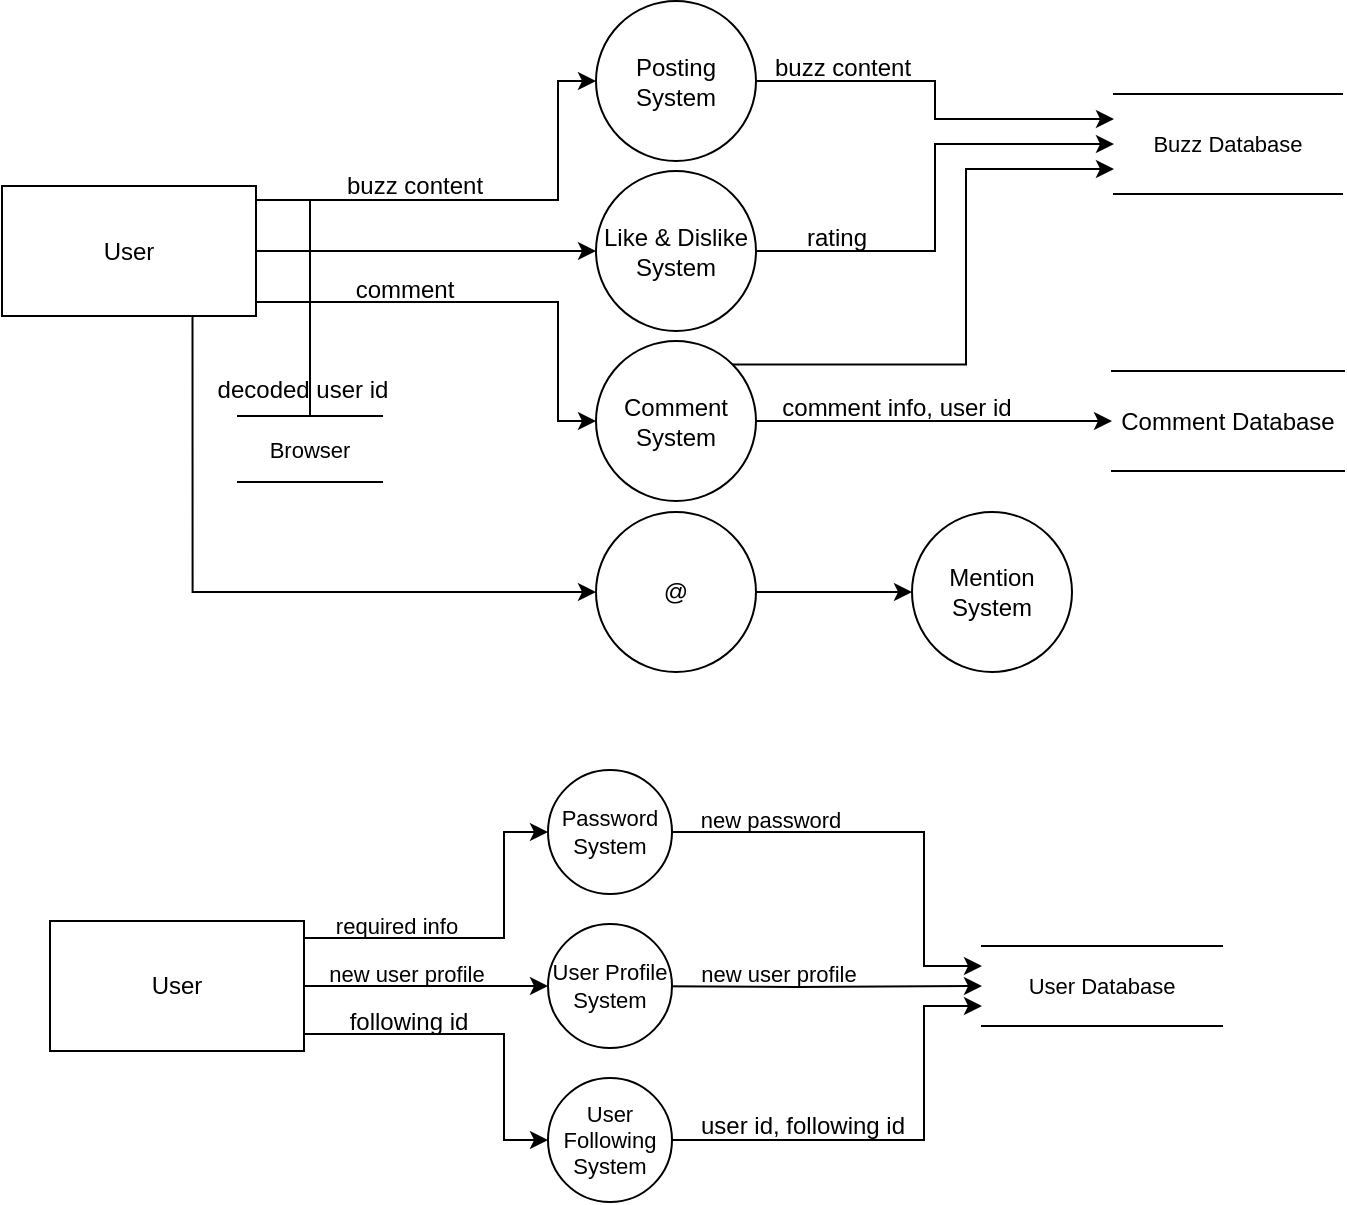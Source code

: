 <mxfile version="20.8.23" type="github"><diagram name="Page-1" id="hqB5FkMzaGx3p538sKn_"><mxGraphModel dx="1164" dy="608" grid="0" gridSize="10" guides="1" tooltips="1" connect="1" arrows="1" fold="1" page="1" pageScale="1" pageWidth="1169" pageHeight="827" math="0" shadow="0"><root><mxCell id="0"/><mxCell id="1" parent="0"/><mxCell id="1dL5h_gDmwo1IZXm_p8K-8" style="edgeStyle=orthogonalEdgeStyle;rounded=0;orthogonalLoop=1;jettySize=auto;html=1;exitX=1;exitY=0.25;exitDx=0;exitDy=0;entryX=0;entryY=0.5;entryDx=0;entryDy=0;" edge="1" parent="1" source="1dL5h_gDmwo1IZXm_p8K-2" target="1dL5h_gDmwo1IZXm_p8K-3"><mxGeometry relative="1" as="geometry"><Array as="points"><mxPoint x="199" y="173"/><mxPoint x="350" y="173"/><mxPoint x="350" y="114"/></Array></mxGeometry></mxCell><mxCell id="1dL5h_gDmwo1IZXm_p8K-9" style="edgeStyle=orthogonalEdgeStyle;rounded=0;orthogonalLoop=1;jettySize=auto;html=1;exitX=1;exitY=0.5;exitDx=0;exitDy=0;entryX=0;entryY=0.5;entryDx=0;entryDy=0;" edge="1" parent="1" source="1dL5h_gDmwo1IZXm_p8K-2" target="1dL5h_gDmwo1IZXm_p8K-4"><mxGeometry relative="1" as="geometry"/></mxCell><mxCell id="1dL5h_gDmwo1IZXm_p8K-10" style="edgeStyle=orthogonalEdgeStyle;rounded=0;orthogonalLoop=1;jettySize=auto;html=1;exitX=1;exitY=0.75;exitDx=0;exitDy=0;entryX=0;entryY=0.5;entryDx=0;entryDy=0;" edge="1" parent="1" source="1dL5h_gDmwo1IZXm_p8K-2" target="1dL5h_gDmwo1IZXm_p8K-5"><mxGeometry relative="1" as="geometry"><Array as="points"><mxPoint x="199" y="224"/><mxPoint x="350" y="224"/><mxPoint x="350" y="284"/></Array></mxGeometry></mxCell><mxCell id="1dL5h_gDmwo1IZXm_p8K-31" style="edgeStyle=orthogonalEdgeStyle;rounded=0;orthogonalLoop=1;jettySize=auto;html=1;exitX=0.75;exitY=1;exitDx=0;exitDy=0;entryX=0;entryY=0.5;entryDx=0;entryDy=0;" edge="1" parent="1" source="1dL5h_gDmwo1IZXm_p8K-2" target="1dL5h_gDmwo1IZXm_p8K-20"><mxGeometry relative="1" as="geometry"/></mxCell><mxCell id="1dL5h_gDmwo1IZXm_p8K-2" value="User" style="rounded=0;whiteSpace=wrap;html=1;" vertex="1" parent="1"><mxGeometry x="72" y="166" width="127" height="65" as="geometry"/></mxCell><mxCell id="1dL5h_gDmwo1IZXm_p8K-26" style="edgeStyle=orthogonalEdgeStyle;rounded=0;orthogonalLoop=1;jettySize=auto;html=1;exitX=1;exitY=0.5;exitDx=0;exitDy=0;entryX=0;entryY=0.25;entryDx=0;entryDy=0;" edge="1" parent="1" source="1dL5h_gDmwo1IZXm_p8K-3" target="1dL5h_gDmwo1IZXm_p8K-19"><mxGeometry relative="1" as="geometry"/></mxCell><mxCell id="1dL5h_gDmwo1IZXm_p8K-3" value="Posting System" style="ellipse;whiteSpace=wrap;html=1;aspect=fixed;" vertex="1" parent="1"><mxGeometry x="369" y="73.5" width="80" height="80" as="geometry"/></mxCell><mxCell id="1dL5h_gDmwo1IZXm_p8K-27" style="edgeStyle=orthogonalEdgeStyle;rounded=0;orthogonalLoop=1;jettySize=auto;html=1;exitX=1;exitY=0.5;exitDx=0;exitDy=0;entryX=0;entryY=0.5;entryDx=0;entryDy=0;" edge="1" parent="1" source="1dL5h_gDmwo1IZXm_p8K-4" target="1dL5h_gDmwo1IZXm_p8K-19"><mxGeometry relative="1" as="geometry"/></mxCell><mxCell id="1dL5h_gDmwo1IZXm_p8K-4" value="Like &amp;amp; Dislike System" style="ellipse;whiteSpace=wrap;html=1;aspect=fixed;" vertex="1" parent="1"><mxGeometry x="369" y="158.5" width="80" height="80" as="geometry"/></mxCell><mxCell id="1dL5h_gDmwo1IZXm_p8K-29" style="edgeStyle=orthogonalEdgeStyle;rounded=0;orthogonalLoop=1;jettySize=auto;html=1;exitX=1;exitY=0;exitDx=0;exitDy=0;entryX=0;entryY=0.75;entryDx=0;entryDy=0;" edge="1" parent="1" source="1dL5h_gDmwo1IZXm_p8K-5" target="1dL5h_gDmwo1IZXm_p8K-19"><mxGeometry relative="1" as="geometry"><Array as="points"><mxPoint x="554" y="255"/><mxPoint x="554" y="158"/></Array></mxGeometry></mxCell><mxCell id="1dL5h_gDmwo1IZXm_p8K-30" style="edgeStyle=orthogonalEdgeStyle;rounded=0;orthogonalLoop=1;jettySize=auto;html=1;exitX=1;exitY=0.5;exitDx=0;exitDy=0;entryX=0;entryY=0.5;entryDx=0;entryDy=0;" edge="1" parent="1" source="1dL5h_gDmwo1IZXm_p8K-5" target="1dL5h_gDmwo1IZXm_p8K-25"><mxGeometry relative="1" as="geometry"/></mxCell><mxCell id="1dL5h_gDmwo1IZXm_p8K-5" value="Comment System" style="ellipse;whiteSpace=wrap;html=1;aspect=fixed;" vertex="1" parent="1"><mxGeometry x="369" y="243.5" width="80" height="80" as="geometry"/></mxCell><mxCell id="1dL5h_gDmwo1IZXm_p8K-6" value="Mention System" style="ellipse;whiteSpace=wrap;html=1;aspect=fixed;" vertex="1" parent="1"><mxGeometry x="527" y="329" width="80" height="80" as="geometry"/></mxCell><mxCell id="1dL5h_gDmwo1IZXm_p8K-11" value="comment" style="text;html=1;align=center;verticalAlign=middle;resizable=0;points=[];autosize=1;strokeColor=none;fillColor=none;" vertex="1" parent="1"><mxGeometry x="239" y="205" width="67" height="26" as="geometry"/></mxCell><mxCell id="1dL5h_gDmwo1IZXm_p8K-12" value="buzz content" style="text;html=1;align=center;verticalAlign=middle;resizable=0;points=[];autosize=1;strokeColor=none;fillColor=none;" vertex="1" parent="1"><mxGeometry x="235" y="153" width="86" height="26" as="geometry"/></mxCell><mxCell id="1dL5h_gDmwo1IZXm_p8K-14" value="&lt;span style=&quot;font-size: 11px;&quot;&gt;Browser&lt;/span&gt;" style="shape=partialRectangle;whiteSpace=wrap;html=1;left=0;right=0;fillColor=none;rounded=0;strokeColor=default;fontFamily=Helvetica;fontSize=12;fontColor=default;" vertex="1" parent="1"><mxGeometry x="190" y="281" width="72" height="33" as="geometry"/></mxCell><mxCell id="1dL5h_gDmwo1IZXm_p8K-17" value="" style="endArrow=none;html=1;rounded=0;exitX=0.5;exitY=0;exitDx=0;exitDy=0;" edge="1" parent="1" source="1dL5h_gDmwo1IZXm_p8K-14"><mxGeometry width="50" height="50" relative="1" as="geometry"><mxPoint x="300" y="241" as="sourcePoint"/><mxPoint x="226" y="173" as="targetPoint"/></mxGeometry></mxCell><mxCell id="1dL5h_gDmwo1IZXm_p8K-18" value="decoded user id" style="text;html=1;align=center;verticalAlign=middle;resizable=0;points=[];autosize=1;strokeColor=none;fillColor=none;" vertex="1" parent="1"><mxGeometry x="170" y="255" width="103" height="26" as="geometry"/></mxCell><mxCell id="1dL5h_gDmwo1IZXm_p8K-19" value="&lt;span style=&quot;font-size: 11px;&quot;&gt;Buzz Database&lt;/span&gt;" style="shape=partialRectangle;whiteSpace=wrap;html=1;left=0;right=0;fillColor=none;rounded=0;strokeColor=default;fontFamily=Helvetica;fontSize=12;fontColor=default;" vertex="1" parent="1"><mxGeometry x="628" y="120" width="114" height="50" as="geometry"/></mxCell><mxCell id="1dL5h_gDmwo1IZXm_p8K-32" style="edgeStyle=orthogonalEdgeStyle;rounded=0;orthogonalLoop=1;jettySize=auto;html=1;exitX=1;exitY=0.5;exitDx=0;exitDy=0;entryX=0;entryY=0.5;entryDx=0;entryDy=0;" edge="1" parent="1" source="1dL5h_gDmwo1IZXm_p8K-20" target="1dL5h_gDmwo1IZXm_p8K-6"><mxGeometry relative="1" as="geometry"/></mxCell><mxCell id="1dL5h_gDmwo1IZXm_p8K-20" value="@" style="ellipse;whiteSpace=wrap;html=1;aspect=fixed;" vertex="1" parent="1"><mxGeometry x="369" y="329" width="80" height="80" as="geometry"/></mxCell><mxCell id="1dL5h_gDmwo1IZXm_p8K-25" value="Comment Database" style="shape=partialRectangle;whiteSpace=wrap;html=1;left=0;right=0;fillColor=none;rounded=0;strokeColor=default;fontFamily=Helvetica;fontSize=12;fontColor=default;" vertex="1" parent="1"><mxGeometry x="627" y="258.5" width="116" height="50" as="geometry"/></mxCell><mxCell id="1dL5h_gDmwo1IZXm_p8K-33" value="buzz content" style="text;html=1;align=center;verticalAlign=middle;resizable=0;points=[];autosize=1;strokeColor=none;fillColor=none;" vertex="1" parent="1"><mxGeometry x="449" y="94" width="86" height="26" as="geometry"/></mxCell><mxCell id="1dL5h_gDmwo1IZXm_p8K-34" value="rating" style="text;html=1;align=center;verticalAlign=middle;resizable=0;points=[];autosize=1;strokeColor=none;fillColor=none;" vertex="1" parent="1"><mxGeometry x="465" y="179" width="48" height="26" as="geometry"/></mxCell><mxCell id="1dL5h_gDmwo1IZXm_p8K-35" value="comment info, user id" style="text;html=1;align=center;verticalAlign=middle;resizable=0;points=[];autosize=1;strokeColor=none;fillColor=none;" vertex="1" parent="1"><mxGeometry x="452" y="264" width="133" height="26" as="geometry"/></mxCell><mxCell id="1dL5h_gDmwo1IZXm_p8K-36" style="edgeStyle=orthogonalEdgeStyle;rounded=0;orthogonalLoop=1;jettySize=auto;html=1;exitX=1;exitY=0.25;exitDx=0;exitDy=0;entryX=0;entryY=0.5;entryDx=0;entryDy=0;" edge="1" parent="1" source="1dL5h_gDmwo1IZXm_p8K-39" target="1dL5h_gDmwo1IZXm_p8K-44"><mxGeometry relative="1" as="geometry"><Array as="points"><mxPoint x="223" y="542"/><mxPoint x="323" y="542"/><mxPoint x="323" y="489"/></Array></mxGeometry></mxCell><mxCell id="1dL5h_gDmwo1IZXm_p8K-37" style="edgeStyle=orthogonalEdgeStyle;rounded=0;orthogonalLoop=1;jettySize=auto;html=1;exitX=1;exitY=0.5;exitDx=0;exitDy=0;entryX=0;entryY=0.5;entryDx=0;entryDy=0;" edge="1" parent="1" source="1dL5h_gDmwo1IZXm_p8K-39" target="1dL5h_gDmwo1IZXm_p8K-41"><mxGeometry relative="1" as="geometry"/></mxCell><mxCell id="1dL5h_gDmwo1IZXm_p8K-38" style="edgeStyle=orthogonalEdgeStyle;rounded=0;orthogonalLoop=1;jettySize=auto;html=1;exitX=1;exitY=0.75;exitDx=0;exitDy=0;entryX=0;entryY=0.5;entryDx=0;entryDy=0;" edge="1" parent="1" source="1dL5h_gDmwo1IZXm_p8K-39" target="1dL5h_gDmwo1IZXm_p8K-49"><mxGeometry relative="1" as="geometry"><Array as="points"><mxPoint x="223" y="590"/><mxPoint x="323" y="590"/><mxPoint x="323" y="643"/></Array></mxGeometry></mxCell><mxCell id="1dL5h_gDmwo1IZXm_p8K-39" value="User" style="rounded=0;whiteSpace=wrap;html=1;" vertex="1" parent="1"><mxGeometry x="96" y="533.5" width="127" height="65" as="geometry"/></mxCell><mxCell id="1dL5h_gDmwo1IZXm_p8K-40" style="edgeStyle=orthogonalEdgeStyle;rounded=0;orthogonalLoop=1;jettySize=auto;html=1;exitX=1;exitY=0.5;exitDx=0;exitDy=0;entryX=0;entryY=0.5;entryDx=0;entryDy=0;fontSize=11;" edge="1" parent="1" target="1dL5h_gDmwo1IZXm_p8K-45"><mxGeometry relative="1" as="geometry"><mxPoint x="375.0" y="566" as="sourcePoint"/></mxGeometry></mxCell><mxCell id="1dL5h_gDmwo1IZXm_p8K-41" value="User Profile System" style="ellipse;whiteSpace=wrap;html=1;aspect=fixed;fontSize=11;" vertex="1" parent="1"><mxGeometry x="345" y="535" width="62" height="62" as="geometry"/></mxCell><mxCell id="1dL5h_gDmwo1IZXm_p8K-42" value="new user profile" style="text;html=1;align=center;verticalAlign=middle;resizable=0;points=[];autosize=1;strokeColor=none;fillColor=none;fontSize=11;" vertex="1" parent="1"><mxGeometry x="226" y="547" width="96" height="25" as="geometry"/></mxCell><mxCell id="1dL5h_gDmwo1IZXm_p8K-43" style="edgeStyle=orthogonalEdgeStyle;rounded=0;orthogonalLoop=1;jettySize=auto;html=1;exitX=1;exitY=0.5;exitDx=0;exitDy=0;entryX=0;entryY=0.25;entryDx=0;entryDy=0;fontSize=11;" edge="1" parent="1" target="1dL5h_gDmwo1IZXm_p8K-45"><mxGeometry relative="1" as="geometry"><mxPoint x="375.0" y="489" as="sourcePoint"/><Array as="points"><mxPoint x="533" y="489"/><mxPoint x="533" y="556"/></Array></mxGeometry></mxCell><mxCell id="1dL5h_gDmwo1IZXm_p8K-44" value="Password System" style="ellipse;whiteSpace=wrap;html=1;aspect=fixed;fontSize=11;" vertex="1" parent="1"><mxGeometry x="345" y="458" width="62" height="62" as="geometry"/></mxCell><mxCell id="1dL5h_gDmwo1IZXm_p8K-45" value="&lt;span style=&quot;font-size: 11px;&quot;&gt;User Database&lt;/span&gt;" style="shape=partialRectangle;whiteSpace=wrap;html=1;left=0;right=0;fillColor=none;rounded=0;strokeColor=default;fontFamily=Helvetica;fontSize=12;fontColor=default;" vertex="1" parent="1"><mxGeometry x="562" y="546" width="120" height="40" as="geometry"/></mxCell><mxCell id="1dL5h_gDmwo1IZXm_p8K-46" value="new password" style="text;html=1;align=center;verticalAlign=middle;resizable=0;points=[];autosize=1;strokeColor=none;fillColor=none;fontSize=11;" vertex="1" parent="1"><mxGeometry x="412" y="470" width="88" height="25" as="geometry"/></mxCell><mxCell id="1dL5h_gDmwo1IZXm_p8K-47" value="new user profile" style="text;html=1;align=center;verticalAlign=middle;resizable=0;points=[];autosize=1;strokeColor=none;fillColor=none;fontSize=11;" vertex="1" parent="1"><mxGeometry x="412" y="547" width="96" height="25" as="geometry"/></mxCell><mxCell id="1dL5h_gDmwo1IZXm_p8K-48" style="edgeStyle=orthogonalEdgeStyle;rounded=0;orthogonalLoop=1;jettySize=auto;html=1;exitX=1;exitY=0.5;exitDx=0;exitDy=0;entryX=0;entryY=0.75;entryDx=0;entryDy=0;fontSize=11;" edge="1" parent="1" target="1dL5h_gDmwo1IZXm_p8K-45"><mxGeometry relative="1" as="geometry"><mxPoint x="375.0" y="643" as="sourcePoint"/><Array as="points"><mxPoint x="533" y="643"/><mxPoint x="533" y="576"/></Array></mxGeometry></mxCell><mxCell id="1dL5h_gDmwo1IZXm_p8K-49" value="User Following System" style="ellipse;whiteSpace=wrap;html=1;aspect=fixed;fontSize=11;" vertex="1" parent="1"><mxGeometry x="345" y="612" width="62" height="62" as="geometry"/></mxCell><mxCell id="1dL5h_gDmwo1IZXm_p8K-50" value="&lt;font style=&quot;font-size: 11px;&quot;&gt;required info&lt;/font&gt;" style="text;html=1;align=center;verticalAlign=middle;resizable=0;points=[];autosize=1;strokeColor=none;fillColor=none;" vertex="1" parent="1"><mxGeometry x="229" y="523" width="79" height="26" as="geometry"/></mxCell><mxCell id="1dL5h_gDmwo1IZXm_p8K-51" value="user id, following id" style="text;html=1;align=center;verticalAlign=middle;resizable=0;points=[];autosize=1;strokeColor=none;fillColor=none;" vertex="1" parent="1"><mxGeometry x="412" y="623" width="120" height="26" as="geometry"/></mxCell><mxCell id="1dL5h_gDmwo1IZXm_p8K-52" value="following id" style="text;html=1;align=center;verticalAlign=middle;resizable=0;points=[];autosize=1;strokeColor=none;fillColor=none;" vertex="1" parent="1"><mxGeometry x="236" y="571" width="77" height="26" as="geometry"/></mxCell></root></mxGraphModel></diagram></mxfile>

